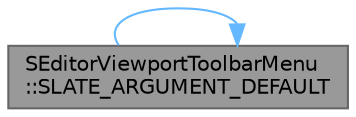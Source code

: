 digraph "SEditorViewportToolbarMenu::SLATE_ARGUMENT_DEFAULT"
{
 // INTERACTIVE_SVG=YES
 // LATEX_PDF_SIZE
  bgcolor="transparent";
  edge [fontname=Helvetica,fontsize=10,labelfontname=Helvetica,labelfontsize=10];
  node [fontname=Helvetica,fontsize=10,shape=box,height=0.2,width=0.4];
  rankdir="LR";
  Node1 [id="Node000001",label="SEditorViewportToolbarMenu\l::SLATE_ARGUMENT_DEFAULT",height=0.2,width=0.4,color="gray40", fillcolor="grey60", style="filled", fontcolor="black",tooltip="Where the menu is spawned relative to the menu button."];
  Node1 -> Node1 [id="edge1_Node000001_Node000001",color="steelblue1",style="solid",tooltip=" "];
}
